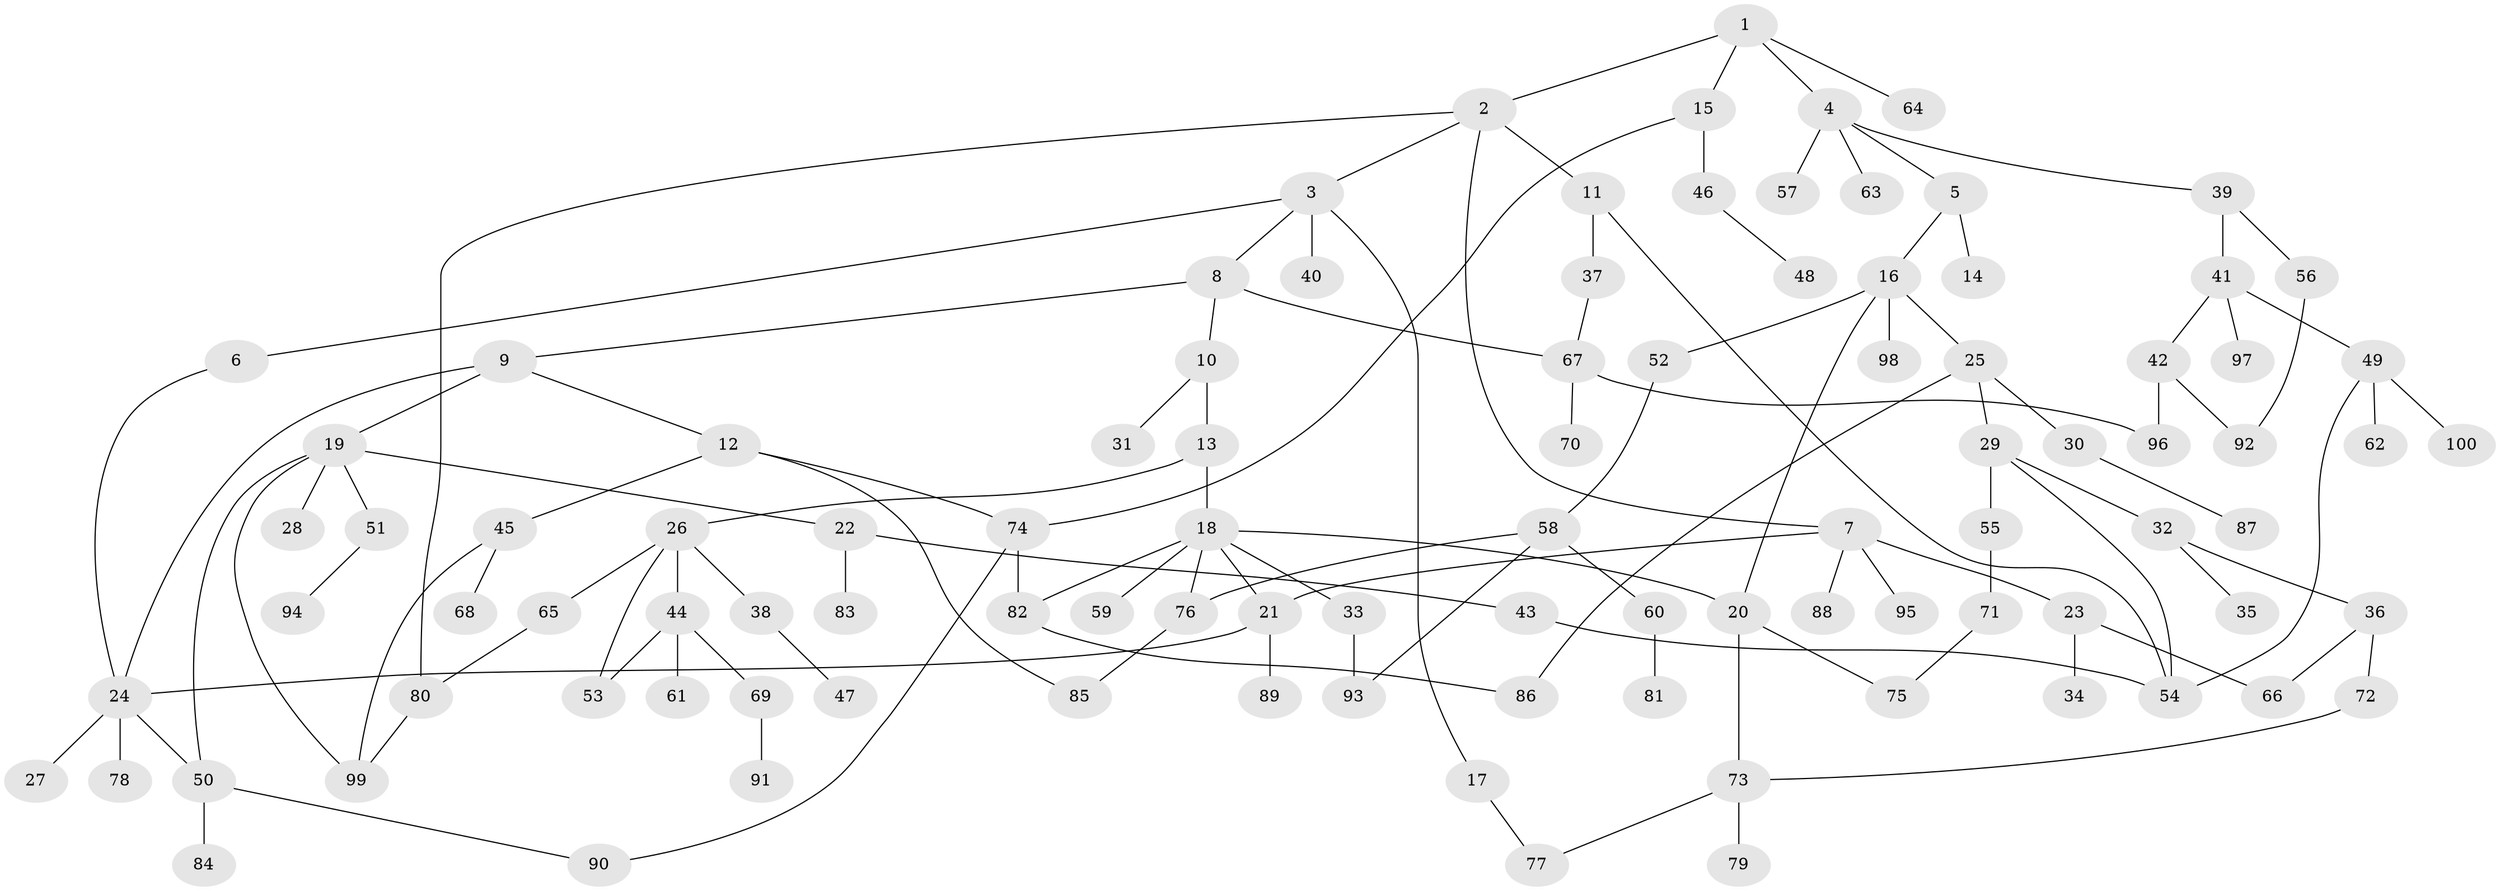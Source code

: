 // Generated by graph-tools (version 1.1) at 2025/11/02/21/25 10:11:06]
// undirected, 100 vertices, 125 edges
graph export_dot {
graph [start="1"]
  node [color=gray90,style=filled];
  1;
  2;
  3;
  4;
  5;
  6;
  7;
  8;
  9;
  10;
  11;
  12;
  13;
  14;
  15;
  16;
  17;
  18;
  19;
  20;
  21;
  22;
  23;
  24;
  25;
  26;
  27;
  28;
  29;
  30;
  31;
  32;
  33;
  34;
  35;
  36;
  37;
  38;
  39;
  40;
  41;
  42;
  43;
  44;
  45;
  46;
  47;
  48;
  49;
  50;
  51;
  52;
  53;
  54;
  55;
  56;
  57;
  58;
  59;
  60;
  61;
  62;
  63;
  64;
  65;
  66;
  67;
  68;
  69;
  70;
  71;
  72;
  73;
  74;
  75;
  76;
  77;
  78;
  79;
  80;
  81;
  82;
  83;
  84;
  85;
  86;
  87;
  88;
  89;
  90;
  91;
  92;
  93;
  94;
  95;
  96;
  97;
  98;
  99;
  100;
  1 -- 2;
  1 -- 4;
  1 -- 15;
  1 -- 64;
  2 -- 3;
  2 -- 7;
  2 -- 11;
  2 -- 80;
  3 -- 6;
  3 -- 8;
  3 -- 17;
  3 -- 40;
  4 -- 5;
  4 -- 39;
  4 -- 57;
  4 -- 63;
  5 -- 14;
  5 -- 16;
  6 -- 24;
  7 -- 23;
  7 -- 88;
  7 -- 95;
  7 -- 21;
  8 -- 9;
  8 -- 10;
  8 -- 67;
  9 -- 12;
  9 -- 19;
  9 -- 24;
  10 -- 13;
  10 -- 31;
  11 -- 37;
  11 -- 54;
  12 -- 45;
  12 -- 85;
  12 -- 74;
  13 -- 18;
  13 -- 26;
  15 -- 46;
  15 -- 74;
  16 -- 20;
  16 -- 25;
  16 -- 52;
  16 -- 98;
  17 -- 77;
  18 -- 21;
  18 -- 33;
  18 -- 59;
  18 -- 76;
  18 -- 20;
  18 -- 82;
  19 -- 22;
  19 -- 28;
  19 -- 50;
  19 -- 51;
  19 -- 99;
  20 -- 75;
  20 -- 73;
  21 -- 89;
  21 -- 24;
  22 -- 43;
  22 -- 83;
  23 -- 34;
  23 -- 66;
  24 -- 27;
  24 -- 78;
  24 -- 50;
  25 -- 29;
  25 -- 30;
  25 -- 86;
  26 -- 38;
  26 -- 44;
  26 -- 65;
  26 -- 53;
  29 -- 32;
  29 -- 54;
  29 -- 55;
  30 -- 87;
  32 -- 35;
  32 -- 36;
  33 -- 93;
  36 -- 72;
  36 -- 66;
  37 -- 67;
  38 -- 47;
  39 -- 41;
  39 -- 56;
  41 -- 42;
  41 -- 49;
  41 -- 97;
  42 -- 96;
  42 -- 92;
  43 -- 54;
  44 -- 53;
  44 -- 61;
  44 -- 69;
  45 -- 68;
  45 -- 99;
  46 -- 48;
  49 -- 62;
  49 -- 100;
  49 -- 54;
  50 -- 84;
  50 -- 90;
  51 -- 94;
  52 -- 58;
  55 -- 71;
  56 -- 92;
  58 -- 60;
  58 -- 93;
  58 -- 76;
  60 -- 81;
  65 -- 80;
  67 -- 70;
  67 -- 96;
  69 -- 91;
  71 -- 75;
  72 -- 73;
  73 -- 77;
  73 -- 79;
  74 -- 82;
  74 -- 90;
  76 -- 85;
  80 -- 99;
  82 -- 86;
}
